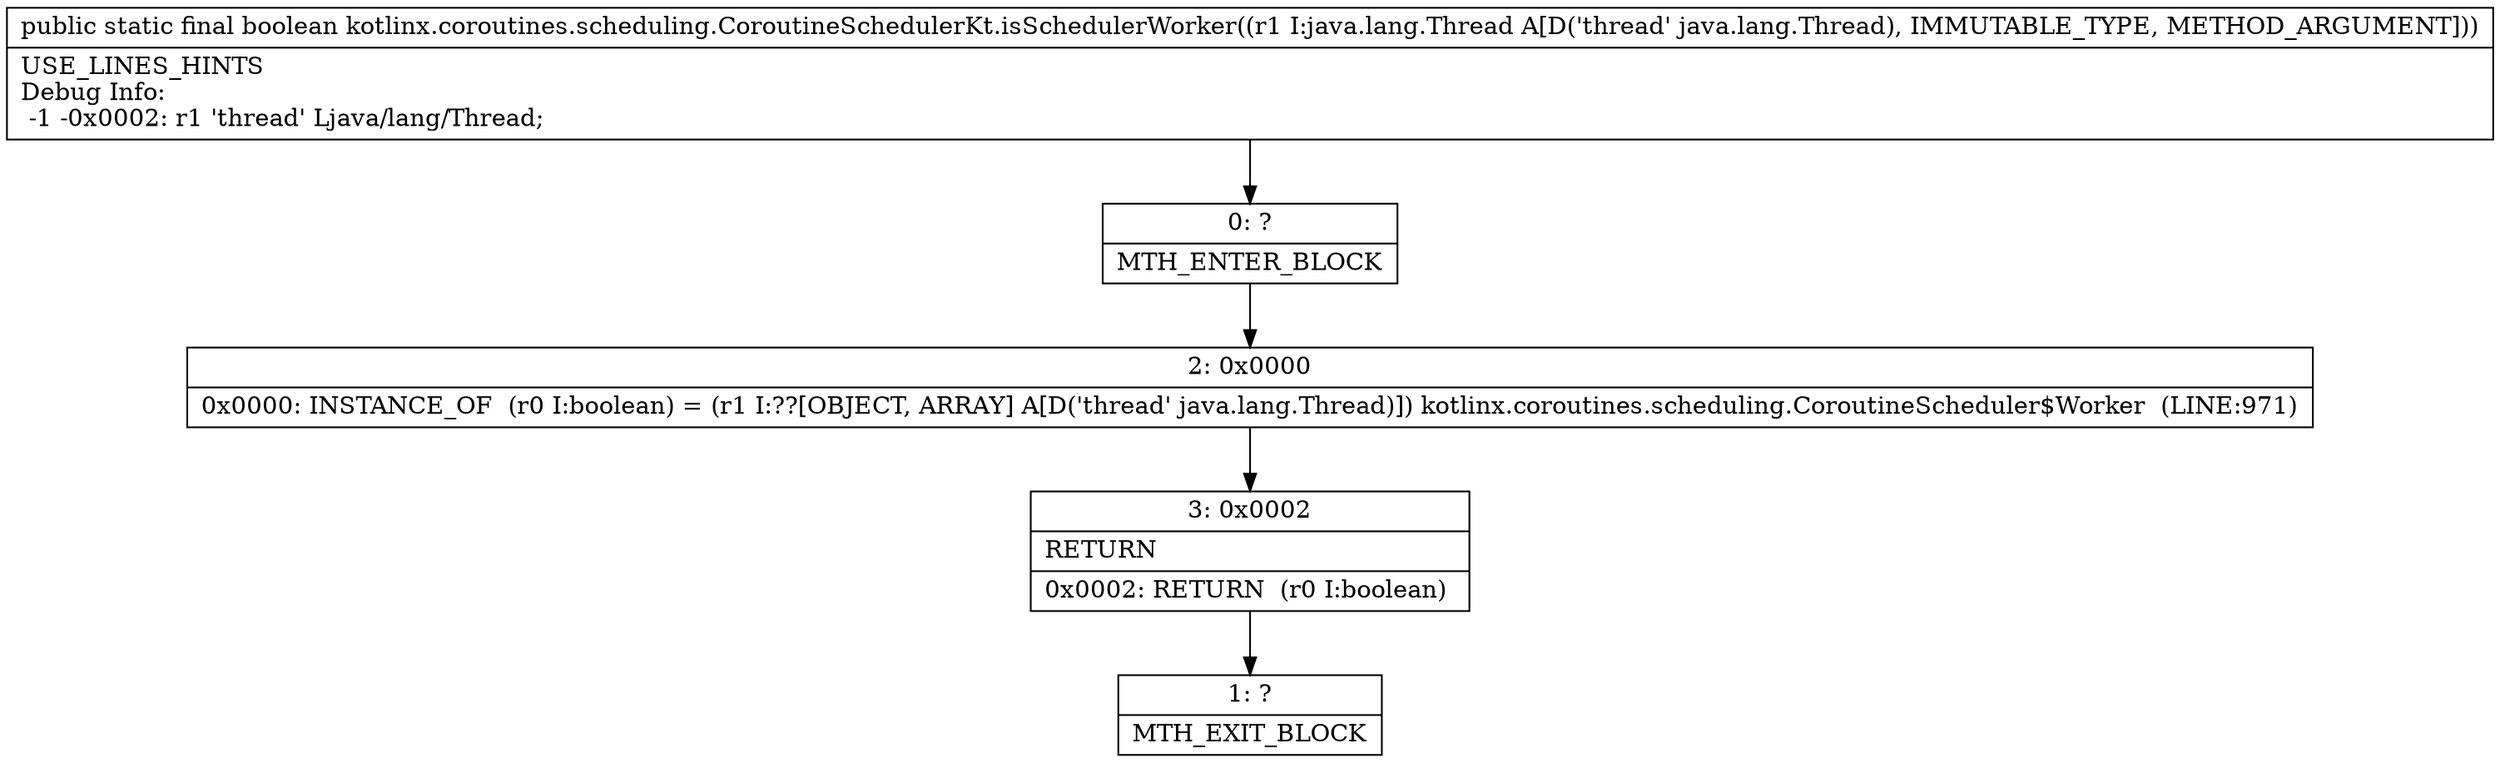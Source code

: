 digraph "CFG forkotlinx.coroutines.scheduling.CoroutineSchedulerKt.isSchedulerWorker(Ljava\/lang\/Thread;)Z" {
Node_0 [shape=record,label="{0\:\ ?|MTH_ENTER_BLOCK\l}"];
Node_2 [shape=record,label="{2\:\ 0x0000|0x0000: INSTANCE_OF  (r0 I:boolean) = (r1 I:??[OBJECT, ARRAY] A[D('thread' java.lang.Thread)]) kotlinx.coroutines.scheduling.CoroutineScheduler$Worker  (LINE:971)\l}"];
Node_3 [shape=record,label="{3\:\ 0x0002|RETURN\l|0x0002: RETURN  (r0 I:boolean) \l}"];
Node_1 [shape=record,label="{1\:\ ?|MTH_EXIT_BLOCK\l}"];
MethodNode[shape=record,label="{public static final boolean kotlinx.coroutines.scheduling.CoroutineSchedulerKt.isSchedulerWorker((r1 I:java.lang.Thread A[D('thread' java.lang.Thread), IMMUTABLE_TYPE, METHOD_ARGUMENT]))  | USE_LINES_HINTS\lDebug Info:\l  \-1 \-0x0002: r1 'thread' Ljava\/lang\/Thread;\l}"];
MethodNode -> Node_0;Node_0 -> Node_2;
Node_2 -> Node_3;
Node_3 -> Node_1;
}

